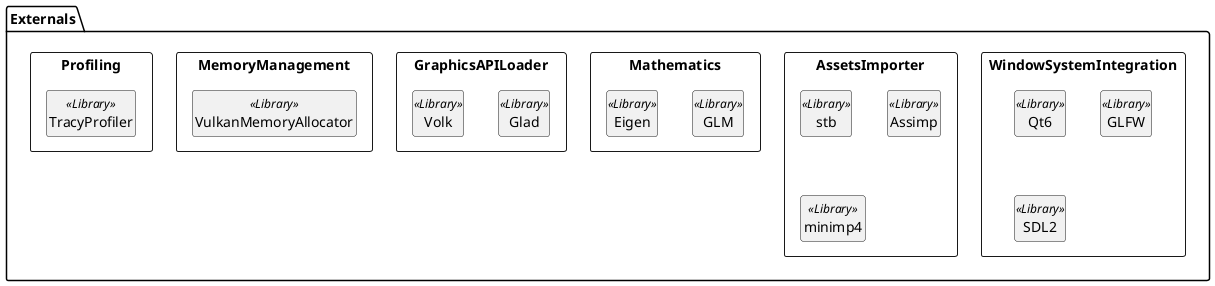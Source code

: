 @startuml Externals
skinparam groupInheritance 2

package Externals
{
    package WindowSystemIntegration << Rectangle >>
    {
        hide circle
        hide members

        class Qt6 << Library >> {}
        class GLFW << Library >> {}
        class SDL2 << Library >> {}
    }

    package AssetsImporter << Rectangle >>
    {
        hide circle
        hide members

        class stb << Library >> {}
        class Assimp << Library >> {}
        class minimp4 << Library >> {}
    }

    package Mathematics << Rectangle >>
    {
        hide circle
        hide members

        class GLM << Library >> {}
        class Eigen << Library >> {}
    }

    package GraphicsAPILoader << Rectangle >>
    {
        hide circle
        hide members

        class Glad << Library >> {}
        class Volk << Library >> {}
    }

    package MemoryManagement << Rectangle >>
    {
        hide circle
        hide members

        class VulkanMemoryAllocator << Library >> {}
    }

    package Profiling << Rectangle >>
    {
        hide circle
        hide members

        class TracyProfiler << Library >> {}
    }
}

@enduml